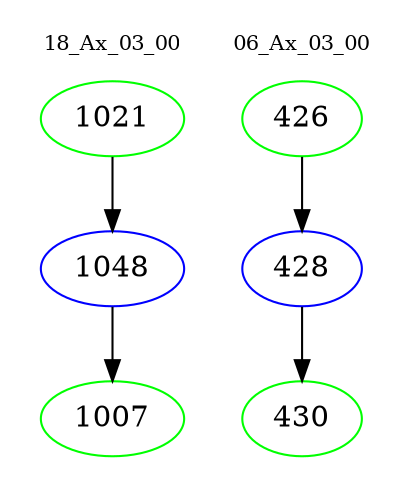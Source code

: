 digraph{
subgraph cluster_0 {
color = white
label = "18_Ax_03_00";
fontsize=10;
T0_1021 [label="1021", color="green"]
T0_1021 -> T0_1048 [color="black"]
T0_1048 [label="1048", color="blue"]
T0_1048 -> T0_1007 [color="black"]
T0_1007 [label="1007", color="green"]
}
subgraph cluster_1 {
color = white
label = "06_Ax_03_00";
fontsize=10;
T1_426 [label="426", color="green"]
T1_426 -> T1_428 [color="black"]
T1_428 [label="428", color="blue"]
T1_428 -> T1_430 [color="black"]
T1_430 [label="430", color="green"]
}
}
